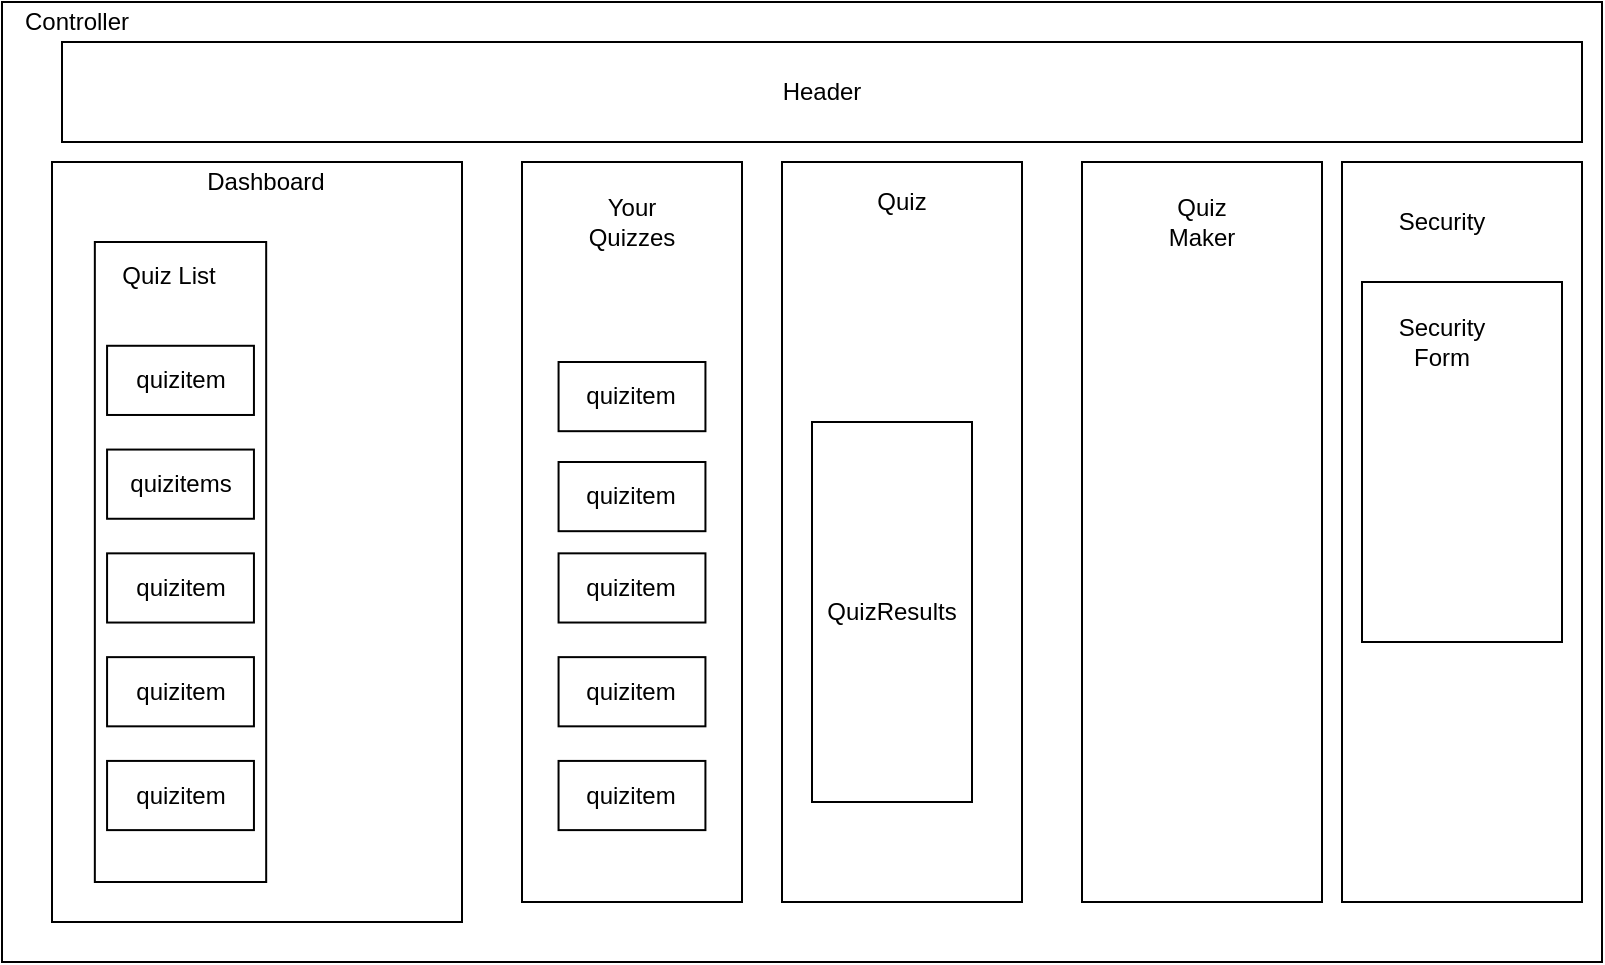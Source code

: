 <mxfile version="14.8.0" type="github">
  <diagram id="U5crEyMKDy2htWtxY-od" name="Page-1">
    <mxGraphModel dx="1102" dy="582" grid="1" gridSize="10" guides="1" tooltips="1" connect="1" arrows="1" fold="1" page="1" pageScale="1" pageWidth="850" pageHeight="1100" math="0" shadow="0">
      <root>
        <mxCell id="0" />
        <mxCell id="1" parent="0" />
        <mxCell id="PUbpo0mT-dT6CF3Mdy4J-1" value="" style="rounded=0;whiteSpace=wrap;html=1;" parent="1" vertex="1">
          <mxGeometry x="140" y="90" width="240" height="450" as="geometry" />
        </mxCell>
        <mxCell id="3uk7x3UCbjoA1QLGwPrC-1" value="" style="rounded=0;whiteSpace=wrap;html=1;" parent="1" vertex="1">
          <mxGeometry x="20" y="80" width="800" height="480" as="geometry" />
        </mxCell>
        <mxCell id="3uk7x3UCbjoA1QLGwPrC-10" value="" style="rounded=0;whiteSpace=wrap;html=1;" parent="1" vertex="1">
          <mxGeometry x="560" y="160" width="120" height="370" as="geometry" />
        </mxCell>
        <mxCell id="3uk7x3UCbjoA1QLGwPrC-12" value="" style="rounded=0;whiteSpace=wrap;html=1;" parent="1" vertex="1">
          <mxGeometry x="410" y="160" width="120" height="370" as="geometry" />
        </mxCell>
        <mxCell id="3uk7x3UCbjoA1QLGwPrC-13" value="Quiz Maker" style="text;html=1;strokeColor=none;fillColor=none;align=center;verticalAlign=middle;whiteSpace=wrap;rounded=0;" parent="1" vertex="1">
          <mxGeometry x="600" y="180" width="40" height="20" as="geometry" />
        </mxCell>
        <mxCell id="3uk7x3UCbjoA1QLGwPrC-15" value="QuizResults" style="rounded=0;whiteSpace=wrap;html=1;" parent="1" vertex="1">
          <mxGeometry x="425" y="290" width="80" height="190" as="geometry" />
        </mxCell>
        <mxCell id="PUbpo0mT-dT6CF3Mdy4J-2" value="Controller" style="text;html=1;strokeColor=none;fillColor=none;align=center;verticalAlign=middle;whiteSpace=wrap;rounded=0;" parent="1" vertex="1">
          <mxGeometry x="35" y="80" width="45" height="20" as="geometry" />
        </mxCell>
        <mxCell id="PUbpo0mT-dT6CF3Mdy4J-9" value="Quiz" style="text;html=1;strokeColor=none;fillColor=none;align=center;verticalAlign=middle;whiteSpace=wrap;rounded=0;" parent="1" vertex="1">
          <mxGeometry x="450" y="170" width="40" height="20" as="geometry" />
        </mxCell>
        <mxCell id="PUbpo0mT-dT6CF3Mdy4J-11" value="" style="rounded=0;whiteSpace=wrap;html=1;" parent="1" vertex="1">
          <mxGeometry x="690" y="160" width="120" height="370" as="geometry" />
        </mxCell>
        <mxCell id="PUbpo0mT-dT6CF3Mdy4J-13" value="Security" style="text;html=1;strokeColor=none;fillColor=none;align=center;verticalAlign=middle;whiteSpace=wrap;rounded=0;" parent="1" vertex="1">
          <mxGeometry x="720" y="180" width="40" height="20" as="geometry" />
        </mxCell>
        <mxCell id="PUbpo0mT-dT6CF3Mdy4J-15" value="" style="rounded=0;whiteSpace=wrap;html=1;" parent="1" vertex="1">
          <mxGeometry x="700" y="220" width="100" height="180" as="geometry" />
        </mxCell>
        <mxCell id="PUbpo0mT-dT6CF3Mdy4J-17" value="Security Form" style="text;html=1;strokeColor=none;fillColor=none;align=center;verticalAlign=middle;whiteSpace=wrap;rounded=0;" parent="1" vertex="1">
          <mxGeometry x="720" y="240" width="40" height="20" as="geometry" />
        </mxCell>
        <mxCell id="PUbpo0mT-dT6CF3Mdy4J-19" value="Header" style="rounded=0;whiteSpace=wrap;html=1;" parent="1" vertex="1">
          <mxGeometry x="50" y="100" width="760" height="50" as="geometry" />
        </mxCell>
        <mxCell id="PUbpo0mT-dT6CF3Mdy4J-3" value="" style="rounded=0;whiteSpace=wrap;html=1;" parent="1" vertex="1">
          <mxGeometry x="45" y="160" width="205" height="380" as="geometry" />
        </mxCell>
        <mxCell id="PUbpo0mT-dT6CF3Mdy4J-5" value="Dashboard" style="text;html=1;strokeColor=none;fillColor=none;align=center;verticalAlign=middle;whiteSpace=wrap;rounded=0;" parent="1" vertex="1">
          <mxGeometry x="139.851" y="160" width="24.478" height="20" as="geometry" />
        </mxCell>
        <mxCell id="htfQ2lum7yl-LuEjgXnG-2" value="" style="rounded=0;whiteSpace=wrap;html=1;" parent="1" vertex="1">
          <mxGeometry x="280" y="160" width="110" height="370" as="geometry" />
        </mxCell>
        <mxCell id="htfQ2lum7yl-LuEjgXnG-3" value="Your Quizzes" style="text;html=1;strokeColor=none;fillColor=none;align=center;verticalAlign=middle;whiteSpace=wrap;rounded=0;" parent="1" vertex="1">
          <mxGeometry x="322.757" y="180" width="24.478" height="20" as="geometry" />
        </mxCell>
        <mxCell id="3uk7x3UCbjoA1QLGwPrC-2" value="" style="rounded=0;whiteSpace=wrap;html=1;" parent="1" vertex="1">
          <mxGeometry x="66.418" y="200" width="85.672" height="320" as="geometry" />
        </mxCell>
        <mxCell id="3uk7x3UCbjoA1QLGwPrC-3" value="Quiz List" style="text;html=1;strokeColor=none;fillColor=none;align=center;verticalAlign=middle;whiteSpace=wrap;rounded=0;" parent="1" vertex="1">
          <mxGeometry x="78.657" y="208.649" width="48.955" height="17.297" as="geometry" />
        </mxCell>
        <mxCell id="3uk7x3UCbjoA1QLGwPrC-4" value="quizitem" style="rounded=0;whiteSpace=wrap;html=1;" parent="1" vertex="1">
          <mxGeometry x="72.537" y="251.892" width="73.433" height="34.595" as="geometry" />
        </mxCell>
        <mxCell id="3uk7x3UCbjoA1QLGwPrC-5" value="quizitems" style="rounded=0;whiteSpace=wrap;html=1;" parent="1" vertex="1">
          <mxGeometry x="72.537" y="303.784" width="73.433" height="34.595" as="geometry" />
        </mxCell>
        <mxCell id="3uk7x3UCbjoA1QLGwPrC-6" value="quizitem" style="rounded=0;whiteSpace=wrap;html=1;" parent="1" vertex="1">
          <mxGeometry x="72.537" y="355.676" width="73.433" height="34.595" as="geometry" />
        </mxCell>
        <mxCell id="3uk7x3UCbjoA1QLGwPrC-7" value="quizitem" style="rounded=0;whiteSpace=wrap;html=1;" parent="1" vertex="1">
          <mxGeometry x="72.537" y="407.568" width="73.433" height="34.595" as="geometry" />
        </mxCell>
        <mxCell id="3uk7x3UCbjoA1QLGwPrC-8" value="quizitem" style="rounded=0;whiteSpace=wrap;html=1;" parent="1" vertex="1">
          <mxGeometry x="72.537" y="459.459" width="73.433" height="34.595" as="geometry" />
        </mxCell>
        <mxCell id="yOMpdm6TOZvl9S2Lb1wt-11" value="quizitem" style="rounded=0;whiteSpace=wrap;html=1;" vertex="1" parent="1">
          <mxGeometry x="298.287" y="260.002" width="73.433" height="34.595" as="geometry" />
        </mxCell>
        <mxCell id="yOMpdm6TOZvl9S2Lb1wt-12" value="quizitem" style="rounded=0;whiteSpace=wrap;html=1;" vertex="1" parent="1">
          <mxGeometry x="298.287" y="310.002" width="73.433" height="34.595" as="geometry" />
        </mxCell>
        <mxCell id="yOMpdm6TOZvl9S2Lb1wt-13" value="quizitem" style="rounded=0;whiteSpace=wrap;html=1;" vertex="1" parent="1">
          <mxGeometry x="298.287" y="355.672" width="73.433" height="34.595" as="geometry" />
        </mxCell>
        <mxCell id="yOMpdm6TOZvl9S2Lb1wt-14" value="quizitem" style="rounded=0;whiteSpace=wrap;html=1;" vertex="1" parent="1">
          <mxGeometry x="298.287" y="407.572" width="73.433" height="34.595" as="geometry" />
        </mxCell>
        <mxCell id="yOMpdm6TOZvl9S2Lb1wt-15" value="quizitem" style="rounded=0;whiteSpace=wrap;html=1;" vertex="1" parent="1">
          <mxGeometry x="298.277" y="459.462" width="73.433" height="34.595" as="geometry" />
        </mxCell>
      </root>
    </mxGraphModel>
  </diagram>
</mxfile>
